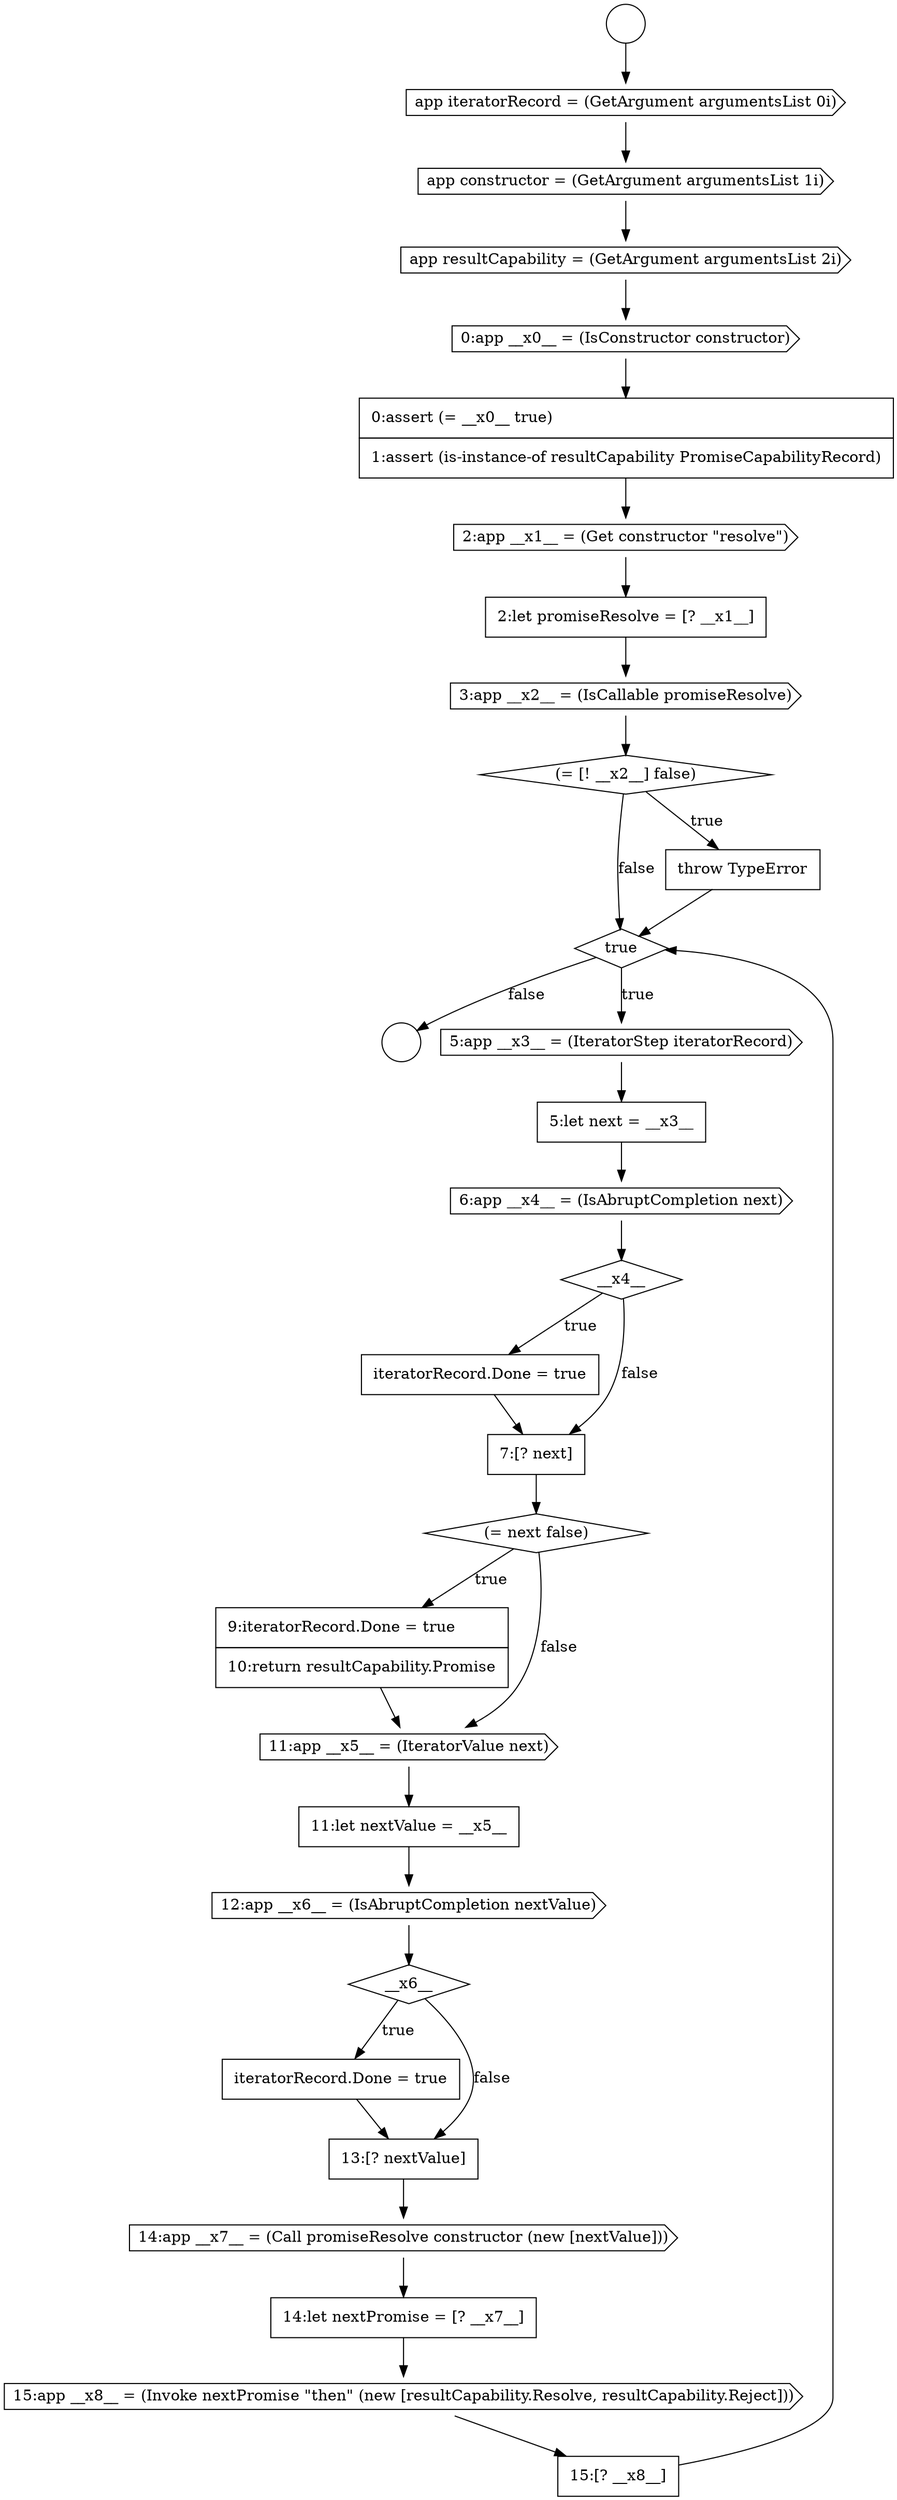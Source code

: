 digraph {
  node0 [shape=circle label=" " color="black" fillcolor="white" style=filled]
  node5 [shape=cds, label=<<font color="black">0:app __x0__ = (IsConstructor constructor)</font>> color="black" fillcolor="white" style=filled]
  node10 [shape=diamond, label=<<font color="black">(= [! __x2__] false)</font>> color="black" fillcolor="white" style=filled]
  node14 [shape=none, margin=0, label=<<font color="black">
    <table border="0" cellborder="1" cellspacing="0" cellpadding="10">
      <tr><td align="left">5:let next = __x3__</td></tr>
    </table>
  </font>> color="black" fillcolor="white" style=filled]
  node1 [shape=circle label=" " color="black" fillcolor="white" style=filled]
  node6 [shape=none, margin=0, label=<<font color="black">
    <table border="0" cellborder="1" cellspacing="0" cellpadding="10">
      <tr><td align="left">0:assert (= __x0__ true)</td></tr>
      <tr><td align="left">1:assert (is-instance-of resultCapability PromiseCapabilityRecord)</td></tr>
    </table>
  </font>> color="black" fillcolor="white" style=filled]
  node9 [shape=cds, label=<<font color="black">3:app __x2__ = (IsCallable promiseResolve)</font>> color="black" fillcolor="white" style=filled]
  node13 [shape=cds, label=<<font color="black">5:app __x3__ = (IteratorStep iteratorRecord)</font>> color="black" fillcolor="white" style=filled]
  node2 [shape=cds, label=<<font color="black">app iteratorRecord = (GetArgument argumentsList 0i)</font>> color="black" fillcolor="white" style=filled]
  node17 [shape=none, margin=0, label=<<font color="black">
    <table border="0" cellborder="1" cellspacing="0" cellpadding="10">
      <tr><td align="left">iteratorRecord.Done = true</td></tr>
    </table>
  </font>> color="black" fillcolor="white" style=filled]
  node12 [shape=diamond, label=<<font color="black">true</font>> color="black" fillcolor="white" style=filled]
  node7 [shape=cds, label=<<font color="black">2:app __x1__ = (Get constructor &quot;resolve&quot;)</font>> color="black" fillcolor="white" style=filled]
  node3 [shape=cds, label=<<font color="black">app constructor = (GetArgument argumentsList 1i)</font>> color="black" fillcolor="white" style=filled]
  node18 [shape=none, margin=0, label=<<font color="black">
    <table border="0" cellborder="1" cellspacing="0" cellpadding="10">
      <tr><td align="left">7:[? next]</td></tr>
    </table>
  </font>> color="black" fillcolor="white" style=filled]
  node16 [shape=diamond, label=<<font color="black">__x4__</font>> color="black" fillcolor="white" style=filled]
  node11 [shape=none, margin=0, label=<<font color="black">
    <table border="0" cellborder="1" cellspacing="0" cellpadding="10">
      <tr><td align="left">throw TypeError</td></tr>
    </table>
  </font>> color="black" fillcolor="white" style=filled]
  node8 [shape=none, margin=0, label=<<font color="black">
    <table border="0" cellborder="1" cellspacing="0" cellpadding="10">
      <tr><td align="left">2:let promiseResolve = [? __x1__]</td></tr>
    </table>
  </font>> color="black" fillcolor="white" style=filled]
  node4 [shape=cds, label=<<font color="black">app resultCapability = (GetArgument argumentsList 2i)</font>> color="black" fillcolor="white" style=filled]
  node15 [shape=cds, label=<<font color="black">6:app __x4__ = (IsAbruptCompletion next)</font>> color="black" fillcolor="white" style=filled]
  node24 [shape=diamond, label=<<font color="black">__x6__</font>> color="black" fillcolor="white" style=filled]
  node25 [shape=none, margin=0, label=<<font color="black">
    <table border="0" cellborder="1" cellspacing="0" cellpadding="10">
      <tr><td align="left">iteratorRecord.Done = true</td></tr>
    </table>
  </font>> color="black" fillcolor="white" style=filled]
  node20 [shape=none, margin=0, label=<<font color="black">
    <table border="0" cellborder="1" cellspacing="0" cellpadding="10">
      <tr><td align="left">9:iteratorRecord.Done = true</td></tr>
      <tr><td align="left">10:return resultCapability.Promise</td></tr>
    </table>
  </font>> color="black" fillcolor="white" style=filled]
  node29 [shape=cds, label=<<font color="black">15:app __x8__ = (Invoke nextPromise &quot;then&quot; (new [resultCapability.Resolve, resultCapability.Reject]))</font>> color="black" fillcolor="white" style=filled]
  node28 [shape=none, margin=0, label=<<font color="black">
    <table border="0" cellborder="1" cellspacing="0" cellpadding="10">
      <tr><td align="left">14:let nextPromise = [? __x7__]</td></tr>
    </table>
  </font>> color="black" fillcolor="white" style=filled]
  node21 [shape=cds, label=<<font color="black">11:app __x5__ = (IteratorValue next)</font>> color="black" fillcolor="white" style=filled]
  node22 [shape=none, margin=0, label=<<font color="black">
    <table border="0" cellborder="1" cellspacing="0" cellpadding="10">
      <tr><td align="left">11:let nextValue = __x5__</td></tr>
    </table>
  </font>> color="black" fillcolor="white" style=filled]
  node27 [shape=cds, label=<<font color="black">14:app __x7__ = (Call promiseResolve constructor (new [nextValue]))</font>> color="black" fillcolor="white" style=filled]
  node26 [shape=none, margin=0, label=<<font color="black">
    <table border="0" cellborder="1" cellspacing="0" cellpadding="10">
      <tr><td align="left">13:[? nextValue]</td></tr>
    </table>
  </font>> color="black" fillcolor="white" style=filled]
  node23 [shape=cds, label=<<font color="black">12:app __x6__ = (IsAbruptCompletion nextValue)</font>> color="black" fillcolor="white" style=filled]
  node30 [shape=none, margin=0, label=<<font color="black">
    <table border="0" cellborder="1" cellspacing="0" cellpadding="10">
      <tr><td align="left">15:[? __x8__]</td></tr>
    </table>
  </font>> color="black" fillcolor="white" style=filled]
  node19 [shape=diamond, label=<<font color="black">(= next false)</font>> color="black" fillcolor="white" style=filled]
  node10 -> node11 [label=<<font color="black">true</font>> color="black"]
  node10 -> node12 [label=<<font color="black">false</font>> color="black"]
  node11 -> node12 [ color="black"]
  node13 -> node14 [ color="black"]
  node9 -> node10 [ color="black"]
  node26 -> node27 [ color="black"]
  node16 -> node17 [label=<<font color="black">true</font>> color="black"]
  node16 -> node18 [label=<<font color="black">false</font>> color="black"]
  node4 -> node5 [ color="black"]
  node25 -> node26 [ color="black"]
  node24 -> node25 [label=<<font color="black">true</font>> color="black"]
  node24 -> node26 [label=<<font color="black">false</font>> color="black"]
  node17 -> node18 [ color="black"]
  node5 -> node6 [ color="black"]
  node3 -> node4 [ color="black"]
  node28 -> node29 [ color="black"]
  node29 -> node30 [ color="black"]
  node7 -> node8 [ color="black"]
  node18 -> node19 [ color="black"]
  node2 -> node3 [ color="black"]
  node15 -> node16 [ color="black"]
  node0 -> node2 [ color="black"]
  node19 -> node20 [label=<<font color="black">true</font>> color="black"]
  node19 -> node21 [label=<<font color="black">false</font>> color="black"]
  node22 -> node23 [ color="black"]
  node6 -> node7 [ color="black"]
  node27 -> node28 [ color="black"]
  node12 -> node13 [label=<<font color="black">true</font>> color="black"]
  node12 -> node1 [label=<<font color="black">false</font>> color="black"]
  node23 -> node24 [ color="black"]
  node14 -> node15 [ color="black"]
  node8 -> node9 [ color="black"]
  node21 -> node22 [ color="black"]
  node20 -> node21 [ color="black"]
  node30 -> node12 [ color="black"]
}
